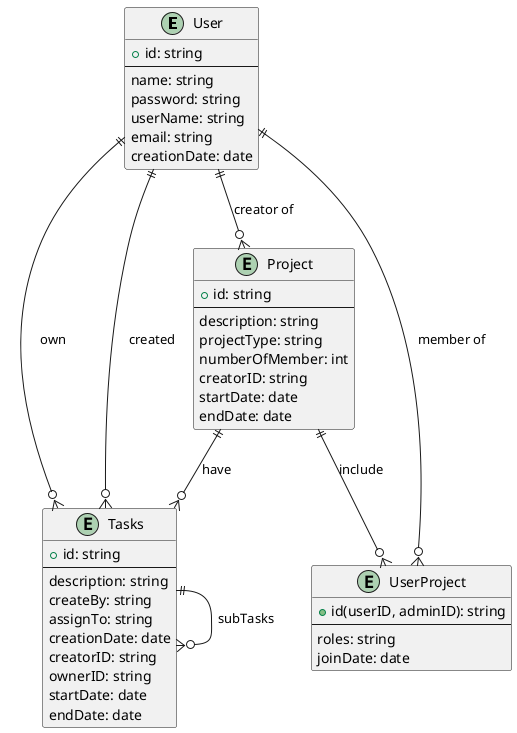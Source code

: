 @startuml

entity "User" as e1 {
  +id: string 
  --
  name: string
  password: string 
  userName: string 
  email: string 
  creationDate: date
}

entity "UserProject" as e2 {
  +id(userID, adminID): string 
  --
  roles: string 
  joinDate: date 
}

entity "Project" as e3 {
  +id: string 
  --
  description: string
  projectType: string
  numberOfMember: int
  creatorID: string
  startDate: date
  endDate: date 
}

entity "Tasks" as e4 {
  +id: string 
  --
  description: string
  createBy: string
  assignTo: string 
  creationDate: date
  creatorID: string
  ownerID: string 
  startDate: date    
  endDate: date  
}

e1 ||--o{ e2 : "member of "
e1 ||--o{ e3 : "creator of"
e3 ||--o{ e4 : "have" 

e1 ||--o{ e4 : "own"  
e1 ||--o{ e4 : "created"  
e3 ||--o{ e2 : "include"
e4 ||-o{ e4 : "subTasks"

@enduml